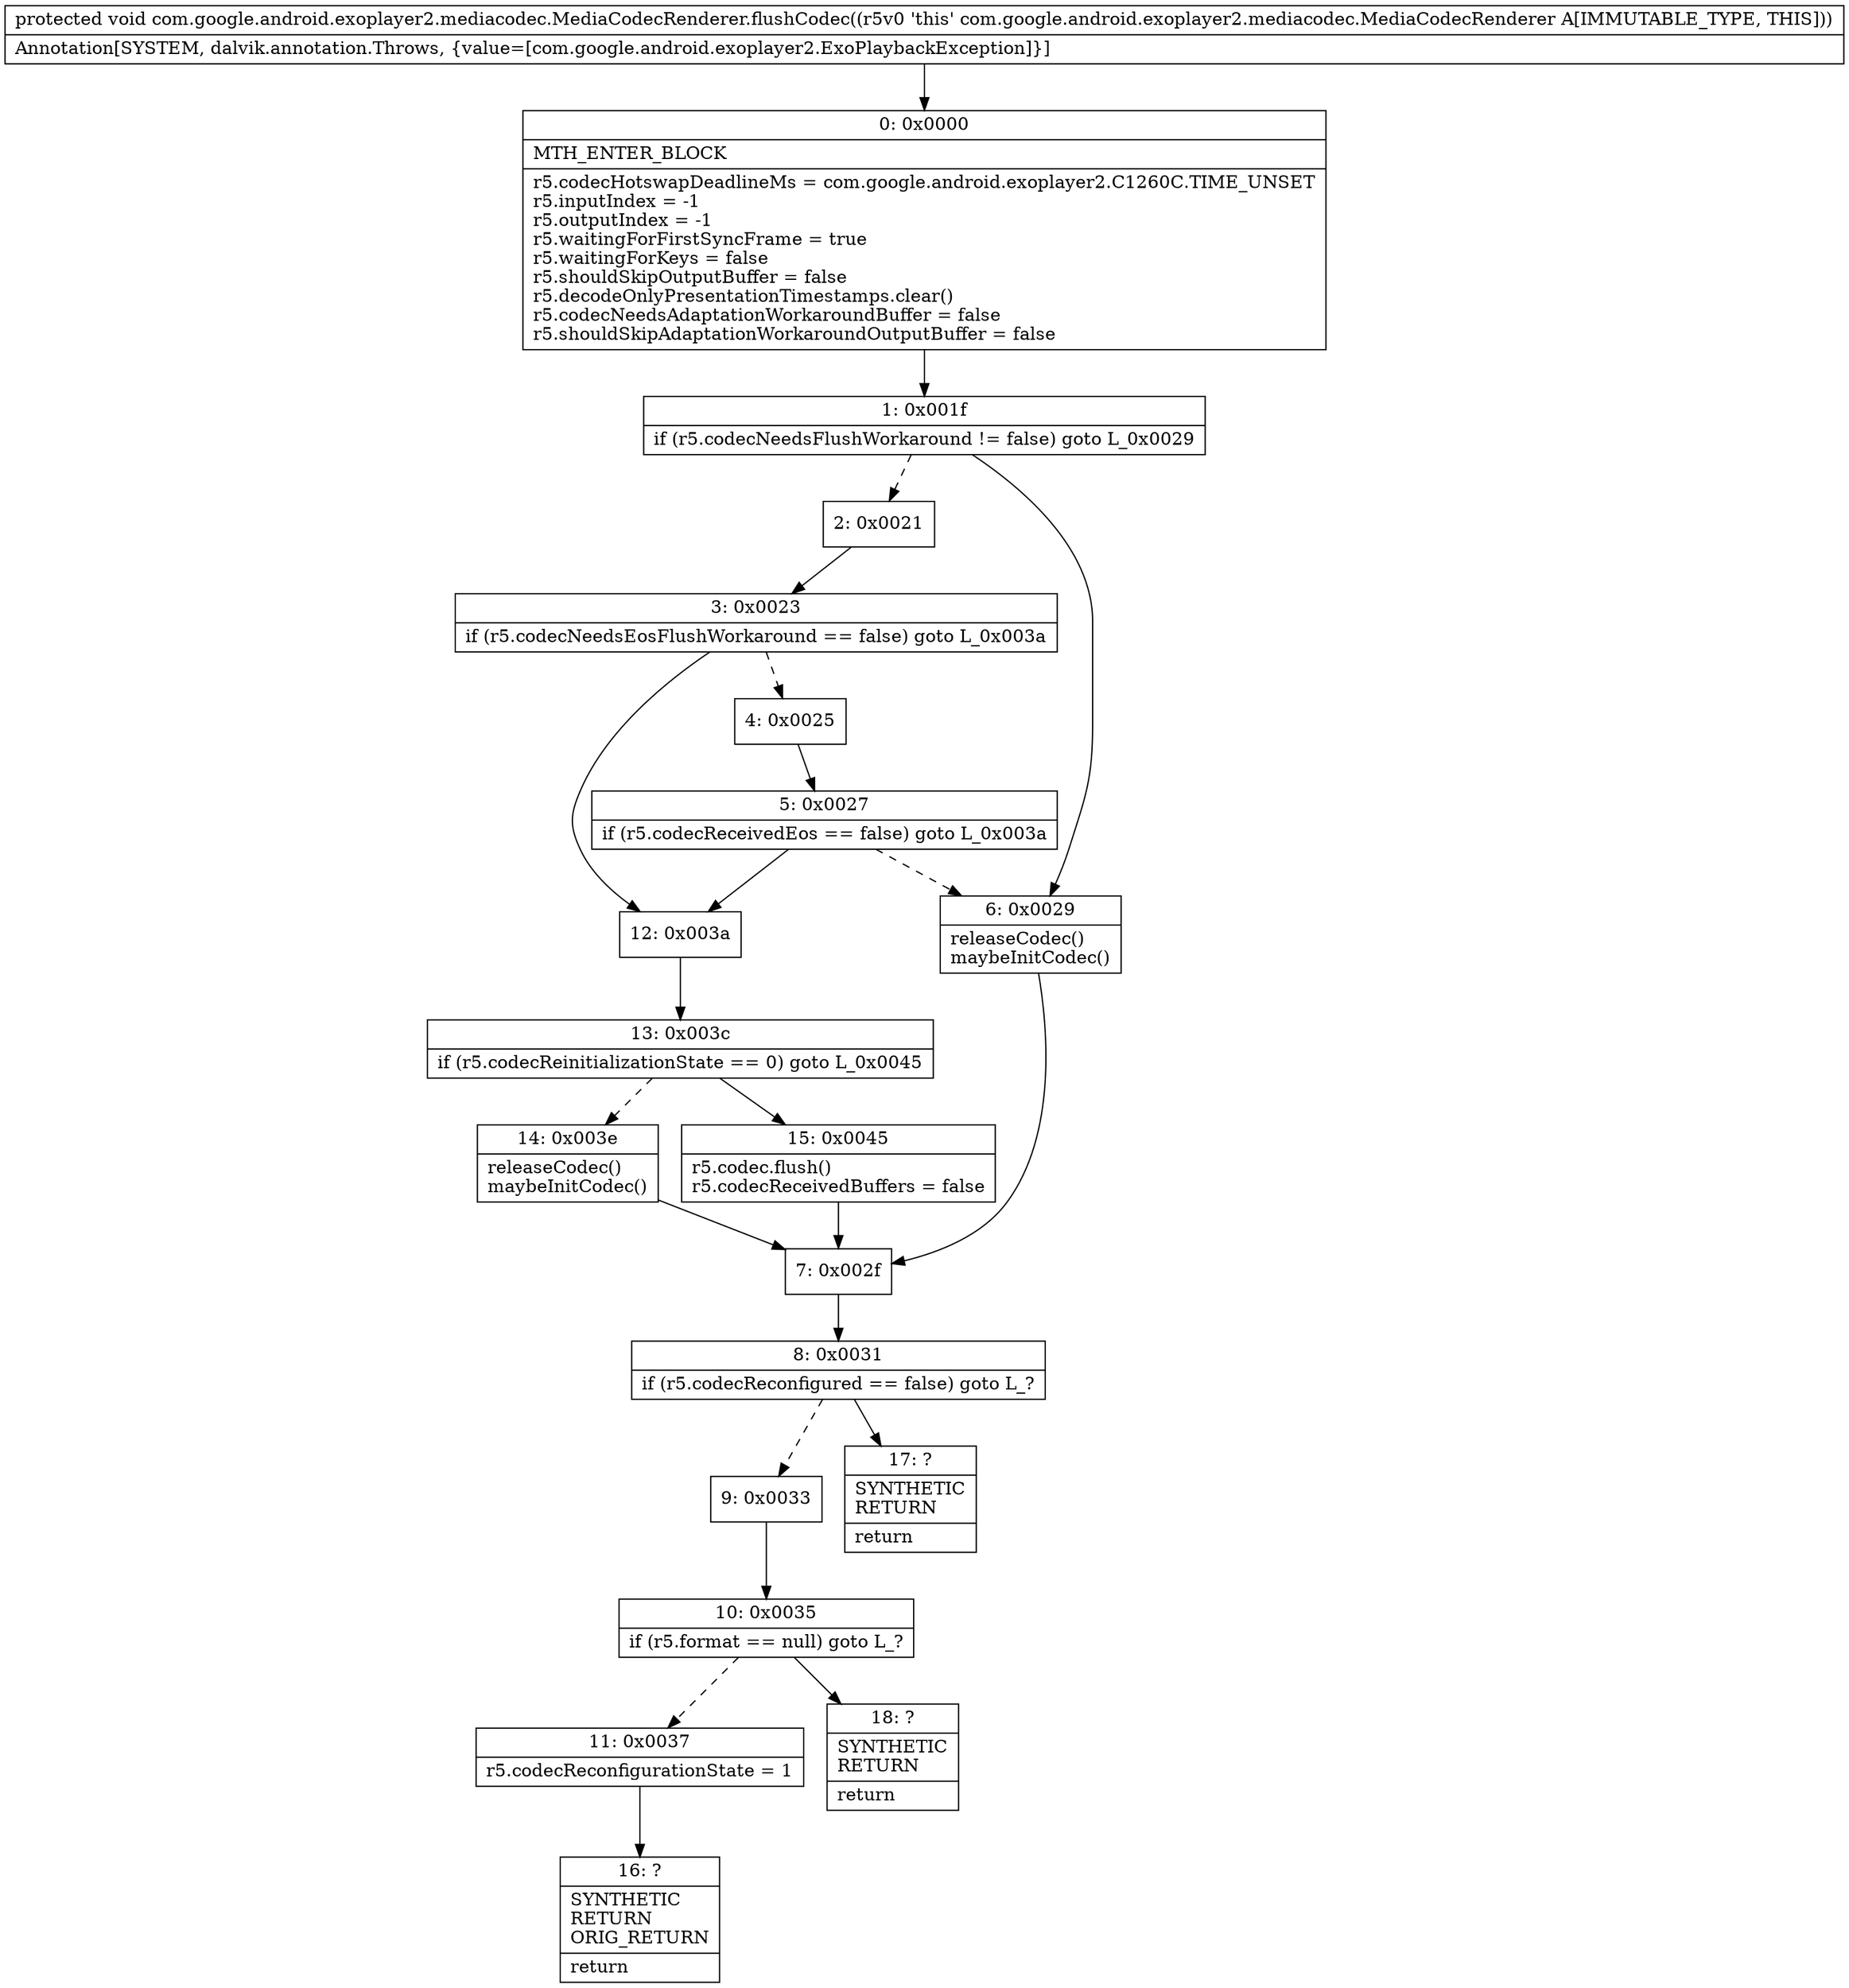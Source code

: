 digraph "CFG forcom.google.android.exoplayer2.mediacodec.MediaCodecRenderer.flushCodec()V" {
Node_0 [shape=record,label="{0\:\ 0x0000|MTH_ENTER_BLOCK\l|r5.codecHotswapDeadlineMs = com.google.android.exoplayer2.C1260C.TIME_UNSET\lr5.inputIndex = \-1\lr5.outputIndex = \-1\lr5.waitingForFirstSyncFrame = true\lr5.waitingForKeys = false\lr5.shouldSkipOutputBuffer = false\lr5.decodeOnlyPresentationTimestamps.clear()\lr5.codecNeedsAdaptationWorkaroundBuffer = false\lr5.shouldSkipAdaptationWorkaroundOutputBuffer = false\l}"];
Node_1 [shape=record,label="{1\:\ 0x001f|if (r5.codecNeedsFlushWorkaround != false) goto L_0x0029\l}"];
Node_2 [shape=record,label="{2\:\ 0x0021}"];
Node_3 [shape=record,label="{3\:\ 0x0023|if (r5.codecNeedsEosFlushWorkaround == false) goto L_0x003a\l}"];
Node_4 [shape=record,label="{4\:\ 0x0025}"];
Node_5 [shape=record,label="{5\:\ 0x0027|if (r5.codecReceivedEos == false) goto L_0x003a\l}"];
Node_6 [shape=record,label="{6\:\ 0x0029|releaseCodec()\lmaybeInitCodec()\l}"];
Node_7 [shape=record,label="{7\:\ 0x002f}"];
Node_8 [shape=record,label="{8\:\ 0x0031|if (r5.codecReconfigured == false) goto L_?\l}"];
Node_9 [shape=record,label="{9\:\ 0x0033}"];
Node_10 [shape=record,label="{10\:\ 0x0035|if (r5.format == null) goto L_?\l}"];
Node_11 [shape=record,label="{11\:\ 0x0037|r5.codecReconfigurationState = 1\l}"];
Node_12 [shape=record,label="{12\:\ 0x003a}"];
Node_13 [shape=record,label="{13\:\ 0x003c|if (r5.codecReinitializationState == 0) goto L_0x0045\l}"];
Node_14 [shape=record,label="{14\:\ 0x003e|releaseCodec()\lmaybeInitCodec()\l}"];
Node_15 [shape=record,label="{15\:\ 0x0045|r5.codec.flush()\lr5.codecReceivedBuffers = false\l}"];
Node_16 [shape=record,label="{16\:\ ?|SYNTHETIC\lRETURN\lORIG_RETURN\l|return\l}"];
Node_17 [shape=record,label="{17\:\ ?|SYNTHETIC\lRETURN\l|return\l}"];
Node_18 [shape=record,label="{18\:\ ?|SYNTHETIC\lRETURN\l|return\l}"];
MethodNode[shape=record,label="{protected void com.google.android.exoplayer2.mediacodec.MediaCodecRenderer.flushCodec((r5v0 'this' com.google.android.exoplayer2.mediacodec.MediaCodecRenderer A[IMMUTABLE_TYPE, THIS]))  | Annotation[SYSTEM, dalvik.annotation.Throws, \{value=[com.google.android.exoplayer2.ExoPlaybackException]\}]\l}"];
MethodNode -> Node_0;
Node_0 -> Node_1;
Node_1 -> Node_2[style=dashed];
Node_1 -> Node_6;
Node_2 -> Node_3;
Node_3 -> Node_4[style=dashed];
Node_3 -> Node_12;
Node_4 -> Node_5;
Node_5 -> Node_6[style=dashed];
Node_5 -> Node_12;
Node_6 -> Node_7;
Node_7 -> Node_8;
Node_8 -> Node_9[style=dashed];
Node_8 -> Node_17;
Node_9 -> Node_10;
Node_10 -> Node_11[style=dashed];
Node_10 -> Node_18;
Node_11 -> Node_16;
Node_12 -> Node_13;
Node_13 -> Node_14[style=dashed];
Node_13 -> Node_15;
Node_14 -> Node_7;
Node_15 -> Node_7;
}

